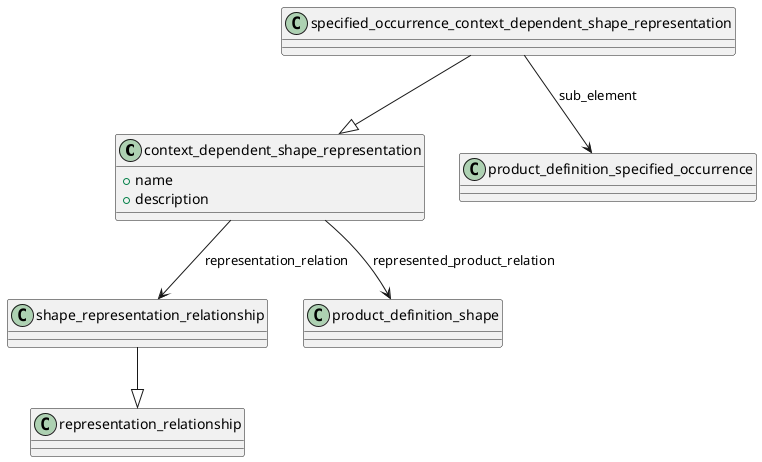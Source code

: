 @startuml

class context_dependent_shape_representation {
+name
+description
}

class shape_representation_relationship {
}

class specified_occurrence_context_dependent_shape_representation {
}

class representation_relationship

class product_definition_shape

class product_definition_specified_occurrence

'Связи
context_dependent_shape_representation --> shape_representation_relationship : representation_relation
context_dependent_shape_representation --> product_definition_shape: represented_product_relation
specified_occurrence_context_dependent_shape_representation --> product_definition_specified_occurrence : sub_element

'Наследование
shape_representation_relationship --|> representation_relationship
specified_occurrence_context_dependent_shape_representation --|> context_dependent_shape_representation
